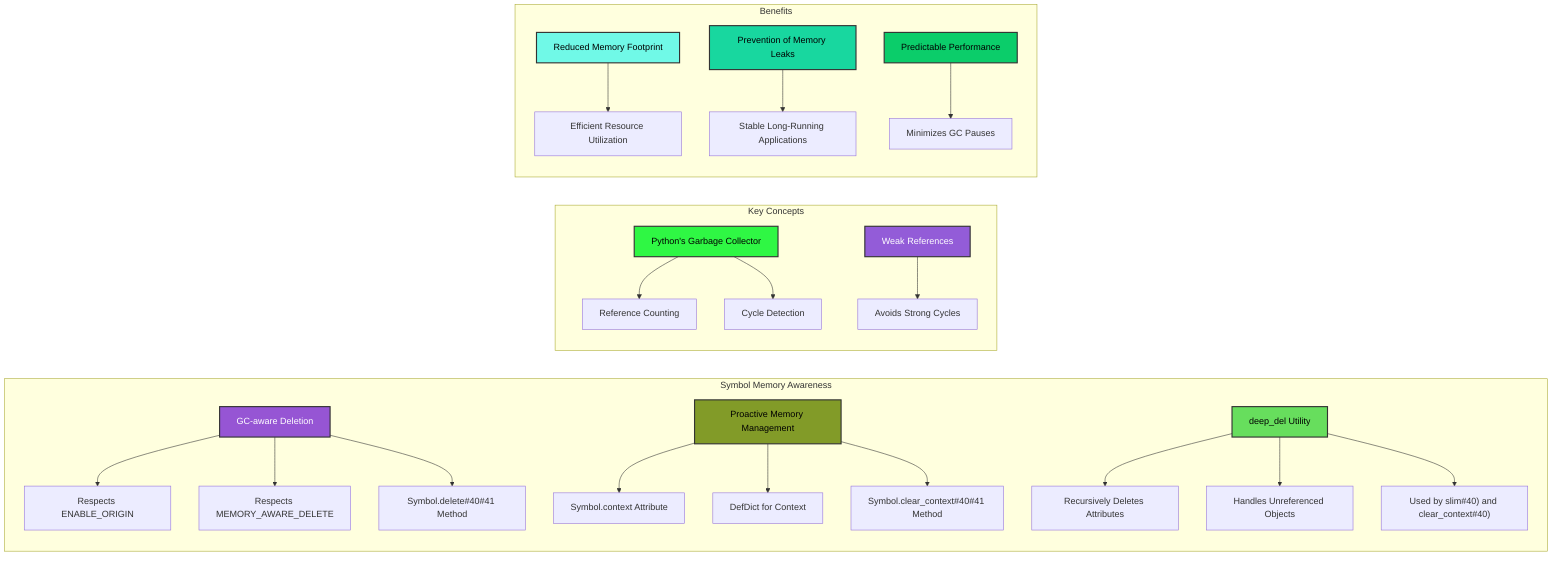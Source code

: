 graph LR
    subgraph "Symbol Memory Awareness"
        A[GC-aware Deletion] --> B[Respects ENABLE_ORIGIN];
        A --> C[Respects MEMORY_AWARE_DELETE];
        A --> D[Symbol.delete#40#41 Method];

        E[Proactive Memory Management] --> F[Symbol.context Attribute];
        E --> G[DefDict for Context];
        E --> H[Symbol.clear_context#40#41 Method];

        I[deep_del Utility] --> J[Recursively Deletes Attributes];
        I --> K[Handles Unreferenced Objects];
        I --> L[Used by slim#40#41; and clear_context#40#41;];
    end

    subgraph "Key Concepts"
        M[Python's Garbage Collector] --> N[Reference Counting];
        M --> O[Cycle Detection];
        P[Weak References] --> Q[Avoids Strong Cycles];
    end

    subgraph "Benefits"
        R[Reduced Memory Footprint] --> S[Efficient Resource Utilization];
        T[Prevention of Memory Leaks] --> U[Stable Long-Running Applications];
        V[Predictable Performance] --> W[Minimizes GC Pauses];
    end
    style V fill:#0bcd6a,stroke:#333,stroke-width:2px,color:#000000;

    style A fill:#9655d4,stroke:#333,stroke-width:2px,color:#FFFFFF;
    style E fill:#829b28,stroke:#333,stroke-width:2px,color:#000000;
    style I fill:#67de5d,stroke:#333,stroke-width:2px,color:#000000;
    style M fill:#2ff744,stroke:#333,stroke-width:2px,color:#000000;
    style P fill:#935cd8,stroke:#333,stroke-width:2px,color:#FFFFFF;
    style R fill:#70f9e7,stroke:#333,stroke-width:2px,color:#000000;
    style T fill:#18d79f,stroke:#333,stroke-width:2px,color:#000000;
    style V fill:#0bcd6a,stroke:#333,stroke-width:2px,color:#000000;